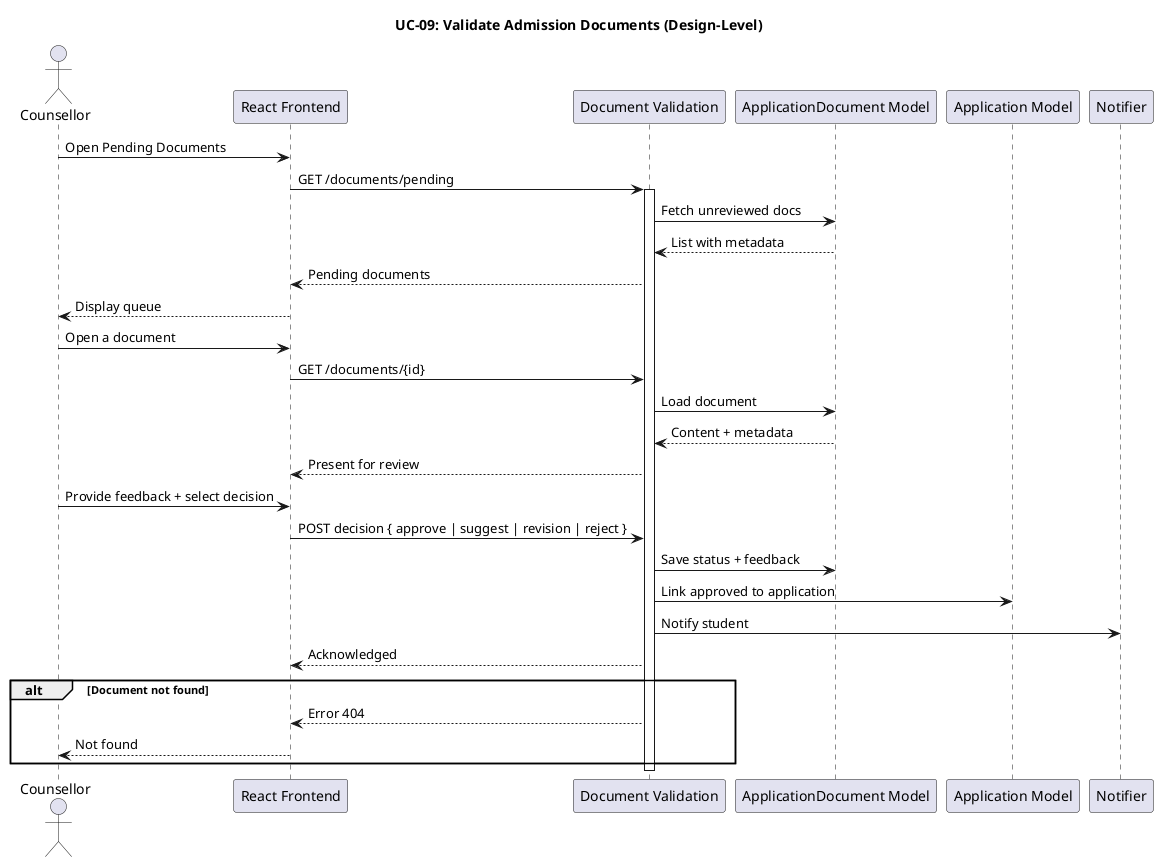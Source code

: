 @startuml
title UC-09: Validate Admission Documents (Design-Level)

actor Counsellor
participant Frontend as "React Frontend"
participant ValidationAPI as "Document Validation"
participant ApplicationDocument as "ApplicationDocument Model"
participant Application as "Application Model"
participant Notification as "Notifier"


'======================
' Open validation queue
'======================
Counsellor -> Frontend : Open Pending Documents
Frontend -> ValidationAPI : GET /documents/pending
activate ValidationAPI
ValidationAPI -> ApplicationDocument : Fetch unreviewed docs
ApplicationDocument --> ValidationAPI : List with metadata
ValidationAPI --> Frontend : Pending documents
Frontend --> Counsellor : Display queue

'======================
' Review and decide
'======================
Counsellor -> Frontend : Open a document
Frontend -> ValidationAPI : GET /documents/{id}
ValidationAPI -> ApplicationDocument : Load document
ApplicationDocument --> ValidationAPI : Content + metadata
ValidationAPI --> Frontend : Present for review
Counsellor -> Frontend : Provide feedback + select decision
Frontend -> ValidationAPI : POST decision { approve | suggest | revision | reject }
ValidationAPI -> ApplicationDocument : Save status + feedback
ValidationAPI -> Application : Link approved to application
ValidationAPI -> Notification : Notify student
ValidationAPI --> Frontend : Acknowledged

alt Document not found
    ValidationAPI --> Frontend : Error 404
    Frontend --> Counsellor : Not found
end

deactivate ValidationAPI

@enduml


